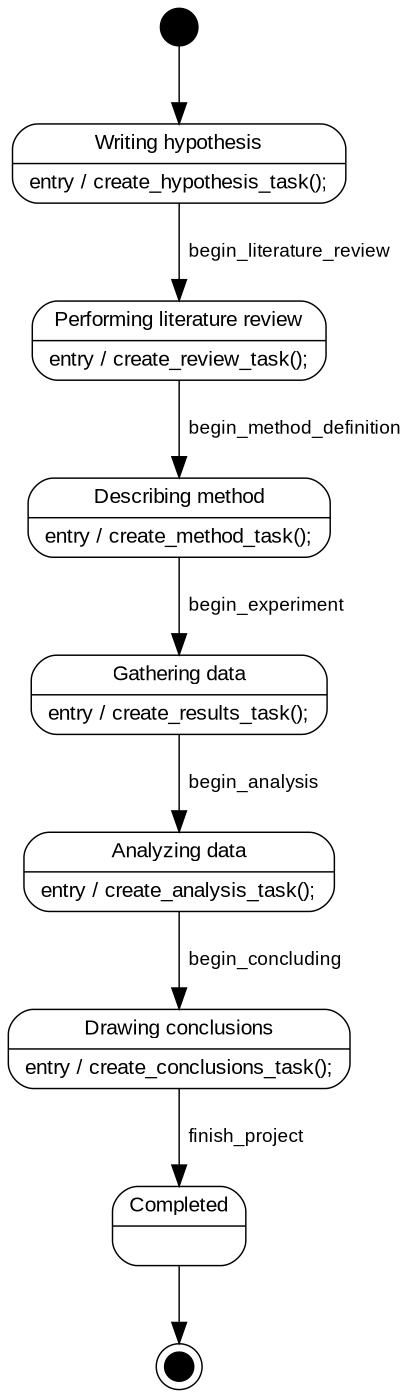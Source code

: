digraph hierarchy {
  rankdir=TB
  node[shape=Mrecord, fontname=Arial, fontsize=10, penwidth=0.7]
  edge[dir=forward, fontname=Arial, fontsize=9, penwidth=0.7]

  start[label="",
        shape=circle, style=filled, color=black, fillcolor=black,
        fixedsize=true, width=0.25, height=0.25]
  end[label="",
      shape=doublecircle, style=filled, color=black, fillcolor=black,
      fixedsize=true, width=0.2, height=0.2]

  hypothesis[label = "{Writing hypothesis|entry / create_hypothesis_task();}"]
  literature_review[label = "{Performing literature review|entry / create_review_task();}"]
  method[label = "{Describing method|entry / create_method_task();}"]
  results[label = "{Gathering data|entry / create_results_task();}"]
  analysis[label = "{Analyzing data|entry / create_analysis_task();}"]
  conclusions[label = "{Drawing conclusions|entry / create_conclusions_task();}"]
  completed[label = "{Completed|}"]

  start -> hypothesis
  hypothesis -> literature_review [label = "  begin_literature_review "]
  literature_review -> method [label = "  begin_method_definition "]
  method -> results [label = "  begin_experiment "]
  results -> analysis [label = "  begin_analysis "]
  analysis -> conclusions [label = "  begin_concluding "]
  conclusions -> completed [label = "  finish_project "]
  completed -> end
}
